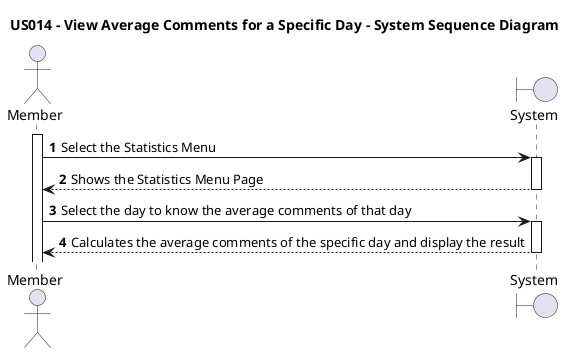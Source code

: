 @startuml US 014
title US014 - View Average Comments for a Specific Day - System Sequence Diagram
 
autonumber
 
actor "Member" as Member
boundary "System" as System
 
activate Member
 
    Member -> System : Select the Statistics Menu
    activate System
 
    System --> Member : Shows the Statistics Menu Page
    deactivate System
 
    Member -> System : Select the day to know the average comments of that day
    activate System
 
    System --> Member : Calculates the average comments of the specific day and display the result
    deactivate System
 
    deactivate System
 
@enduml